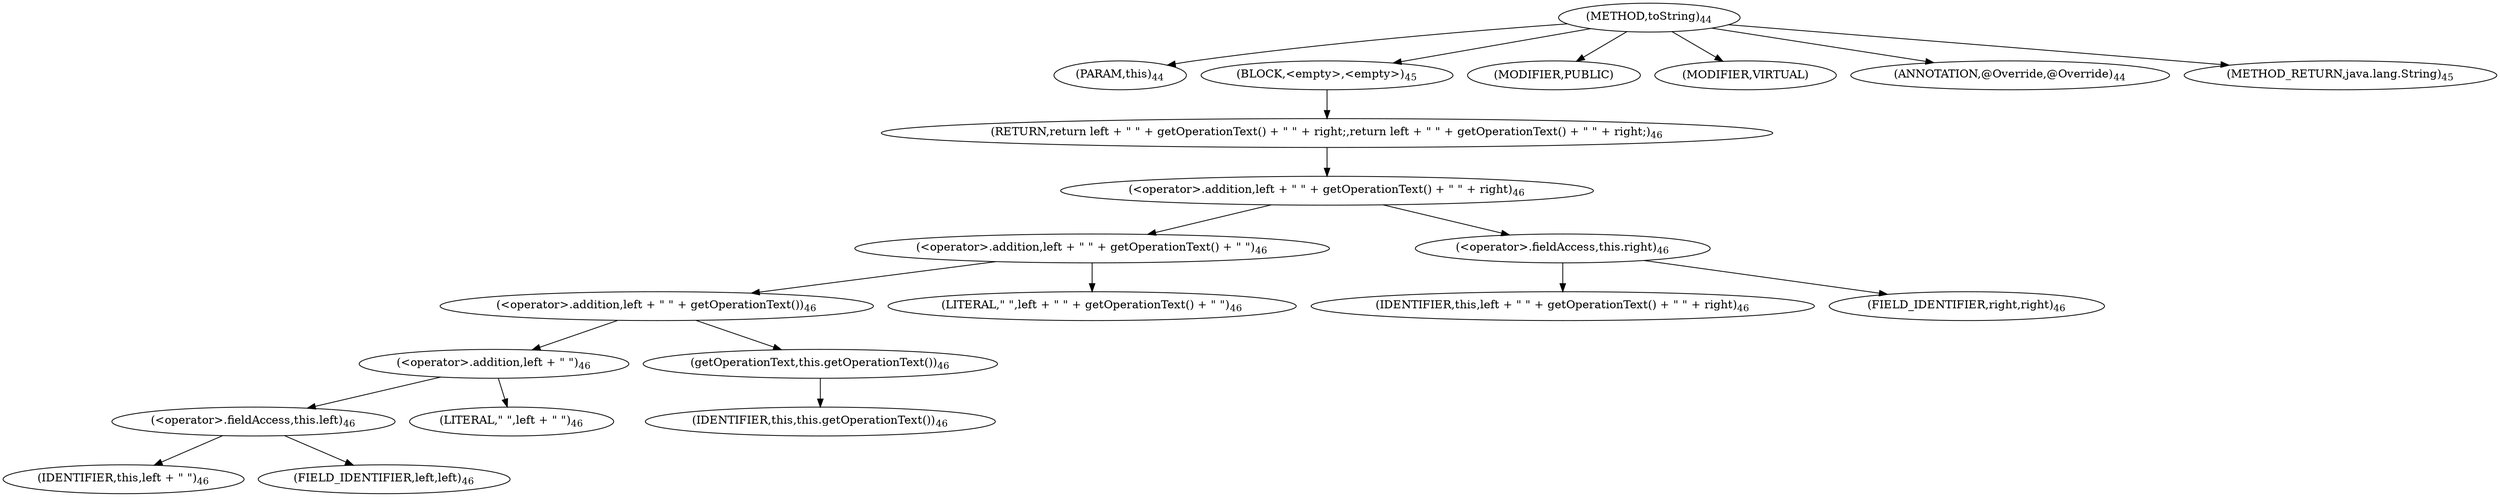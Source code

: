 digraph "toString" {  
"61" [label = <(METHOD,toString)<SUB>44</SUB>> ]
"9" [label = <(PARAM,this)<SUB>44</SUB>> ]
"62" [label = <(BLOCK,&lt;empty&gt;,&lt;empty&gt;)<SUB>45</SUB>> ]
"63" [label = <(RETURN,return left + &quot; &quot; + getOperationText() + &quot; &quot; + right;,return left + &quot; &quot; + getOperationText() + &quot; &quot; + right;)<SUB>46</SUB>> ]
"64" [label = <(&lt;operator&gt;.addition,left + &quot; &quot; + getOperationText() + &quot; &quot; + right)<SUB>46</SUB>> ]
"65" [label = <(&lt;operator&gt;.addition,left + &quot; &quot; + getOperationText() + &quot; &quot;)<SUB>46</SUB>> ]
"66" [label = <(&lt;operator&gt;.addition,left + &quot; &quot; + getOperationText())<SUB>46</SUB>> ]
"67" [label = <(&lt;operator&gt;.addition,left + &quot; &quot;)<SUB>46</SUB>> ]
"68" [label = <(&lt;operator&gt;.fieldAccess,this.left)<SUB>46</SUB>> ]
"69" [label = <(IDENTIFIER,this,left + &quot; &quot;)<SUB>46</SUB>> ]
"70" [label = <(FIELD_IDENTIFIER,left,left)<SUB>46</SUB>> ]
"71" [label = <(LITERAL,&quot; &quot;,left + &quot; &quot;)<SUB>46</SUB>> ]
"72" [label = <(getOperationText,this.getOperationText())<SUB>46</SUB>> ]
"8" [label = <(IDENTIFIER,this,this.getOperationText())<SUB>46</SUB>> ]
"73" [label = <(LITERAL,&quot; &quot;,left + &quot; &quot; + getOperationText() + &quot; &quot;)<SUB>46</SUB>> ]
"74" [label = <(&lt;operator&gt;.fieldAccess,this.right)<SUB>46</SUB>> ]
"75" [label = <(IDENTIFIER,this,left + &quot; &quot; + getOperationText() + &quot; &quot; + right)<SUB>46</SUB>> ]
"76" [label = <(FIELD_IDENTIFIER,right,right)<SUB>46</SUB>> ]
"77" [label = <(MODIFIER,PUBLIC)> ]
"78" [label = <(MODIFIER,VIRTUAL)> ]
"79" [label = <(ANNOTATION,@Override,@Override)<SUB>44</SUB>> ]
"80" [label = <(METHOD_RETURN,java.lang.String)<SUB>45</SUB>> ]
  "61" -> "9" 
  "61" -> "62" 
  "61" -> "77" 
  "61" -> "78" 
  "61" -> "79" 
  "61" -> "80" 
  "62" -> "63" 
  "63" -> "64" 
  "64" -> "65" 
  "64" -> "74" 
  "65" -> "66" 
  "65" -> "73" 
  "66" -> "67" 
  "66" -> "72" 
  "67" -> "68" 
  "67" -> "71" 
  "68" -> "69" 
  "68" -> "70" 
  "72" -> "8" 
  "74" -> "75" 
  "74" -> "76" 
}
